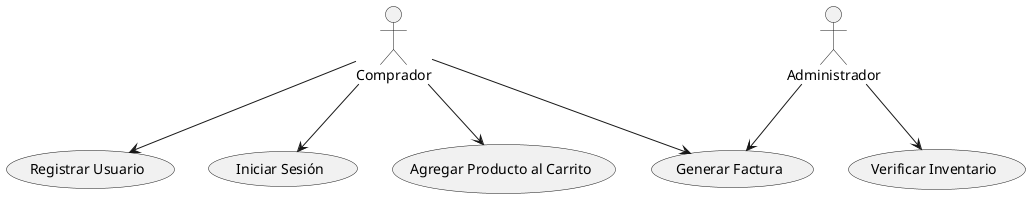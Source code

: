 @startuml
actor Comprador
actor Administrador

usecase "Registrar Usuario" as CU1
usecase "Iniciar Sesión" as CU2
usecase "Agregar Producto al Carrito" as CU3
usecase "Verificar Inventario" as CU4
usecase "Generar Factura" as CU5

Comprador --> CU1
Comprador --> CU2
Comprador --> CU3
Comprador --> CU5
Administrador --> CU4
Administrador --> CU5
@enduml
